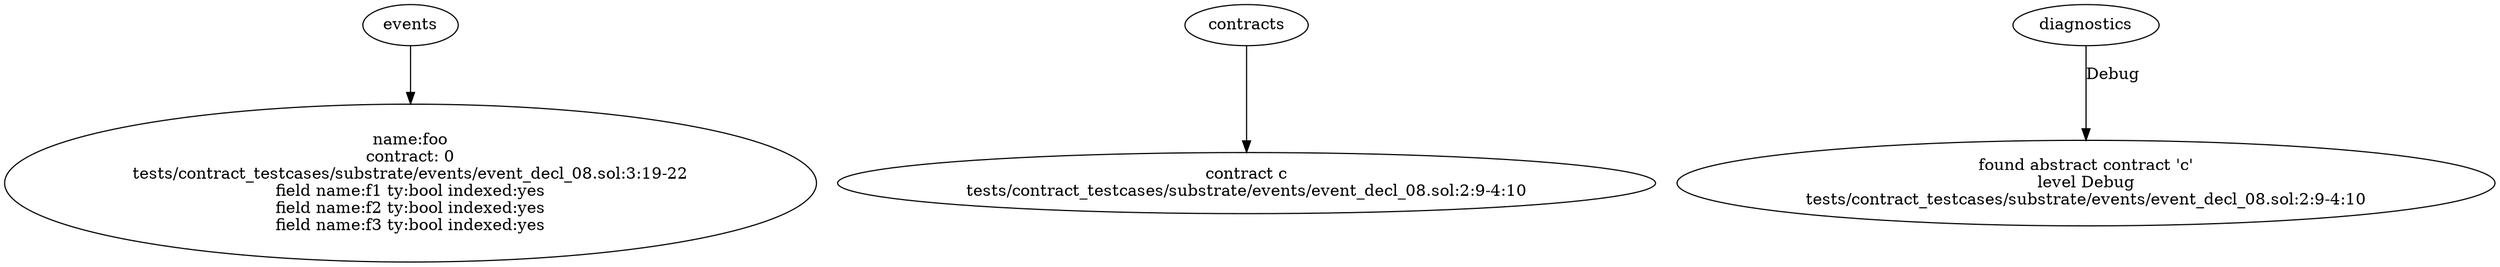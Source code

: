 strict digraph "tests/contract_testcases/substrate/events/event_decl_08.sol" {
	foo [label="name:foo\ncontract: 0\ntests/contract_testcases/substrate/events/event_decl_08.sol:3:19-22\nfield name:f1 ty:bool indexed:yes\nfield name:f2 ty:bool indexed:yes\nfield name:f3 ty:bool indexed:yes"]
	contract [label="contract c\ntests/contract_testcases/substrate/events/event_decl_08.sol:2:9-4:10"]
	diagnostic [label="found abstract contract 'c'\nlevel Debug\ntests/contract_testcases/substrate/events/event_decl_08.sol:2:9-4:10"]
	events -> foo
	contracts -> contract
	diagnostics -> diagnostic [label="Debug"]
}
